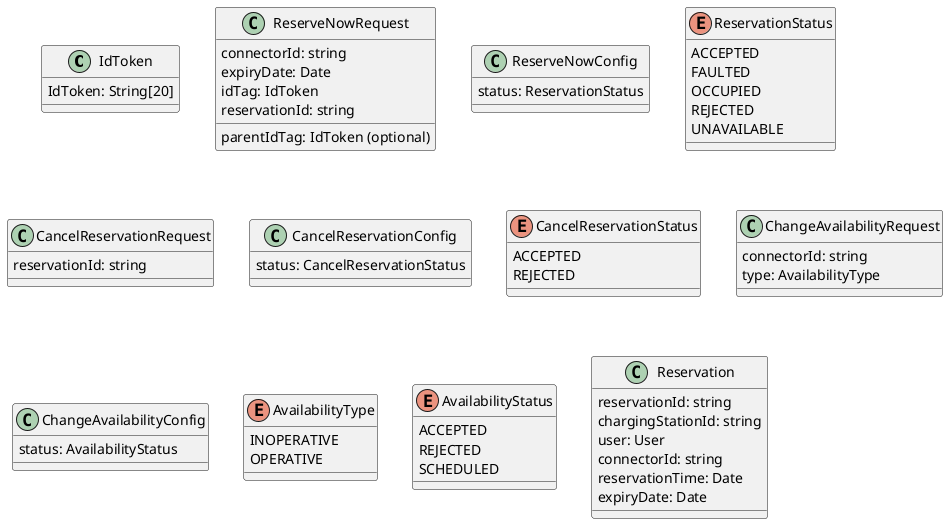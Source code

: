 @startuml

class IdToken {
    IdToken: String[20]
}

class ReserveNowRequest {
    connectorId: string
    expiryDate: Date
    idTag: IdToken
    parentIdTag: IdToken (optional)
    reservationId: string
}

class ReserveNowConfig {
    status: ReservationStatus
}

enum ReservationStatus {
    ACCEPTED
    FAULTED
    OCCUPIED
    REJECTED
    UNAVAILABLE
}

class CancelReservationRequest {
    reservationId: string
}

class CancelReservationConfig {
    status: CancelReservationStatus
}

enum CancelReservationStatus {
    ACCEPTED
    REJECTED
}

class ChangeAvailabilityRequest {
    connectorId: string
    type: AvailabilityType
}

class ChangeAvailabilityConfig {
    status: AvailabilityStatus
}

enum AvailabilityType {
    INOPERATIVE
    OPERATIVE
}

enum AvailabilityStatus {
    ACCEPTED
    REJECTED
    SCHEDULED
}

class Reservation {
    reservationId: string
    chargingStationId: string
    user: User
    connectorId: string
    reservationTime: Date
    expiryDate: Date
}

@enduml